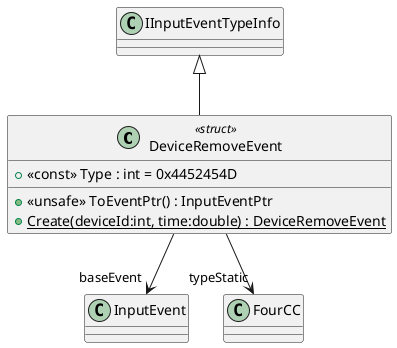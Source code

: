 @startuml
class DeviceRemoveEvent <<struct>> {
    + <<const>> Type : int = 0x4452454D
    + <<unsafe>> ToEventPtr() : InputEventPtr
    + {static} Create(deviceId:int, time:double) : DeviceRemoveEvent
}
IInputEventTypeInfo <|-- DeviceRemoveEvent
DeviceRemoveEvent --> "baseEvent" InputEvent
DeviceRemoveEvent --> "typeStatic" FourCC
@enduml

